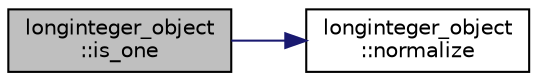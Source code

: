 digraph "longinteger_object::is_one"
{
  edge [fontname="Helvetica",fontsize="10",labelfontname="Helvetica",labelfontsize="10"];
  node [fontname="Helvetica",fontsize="10",shape=record];
  rankdir="LR";
  Node1898 [label="longinteger_object\l::is_one",height=0.2,width=0.4,color="black", fillcolor="grey75", style="filled", fontcolor="black"];
  Node1898 -> Node1899 [color="midnightblue",fontsize="10",style="solid",fontname="Helvetica"];
  Node1899 [label="longinteger_object\l::normalize",height=0.2,width=0.4,color="black", fillcolor="white", style="filled",URL="$dd/d7e/classlonginteger__object.html#ae27040d862a5624e98fc9582daa889ee"];
}
